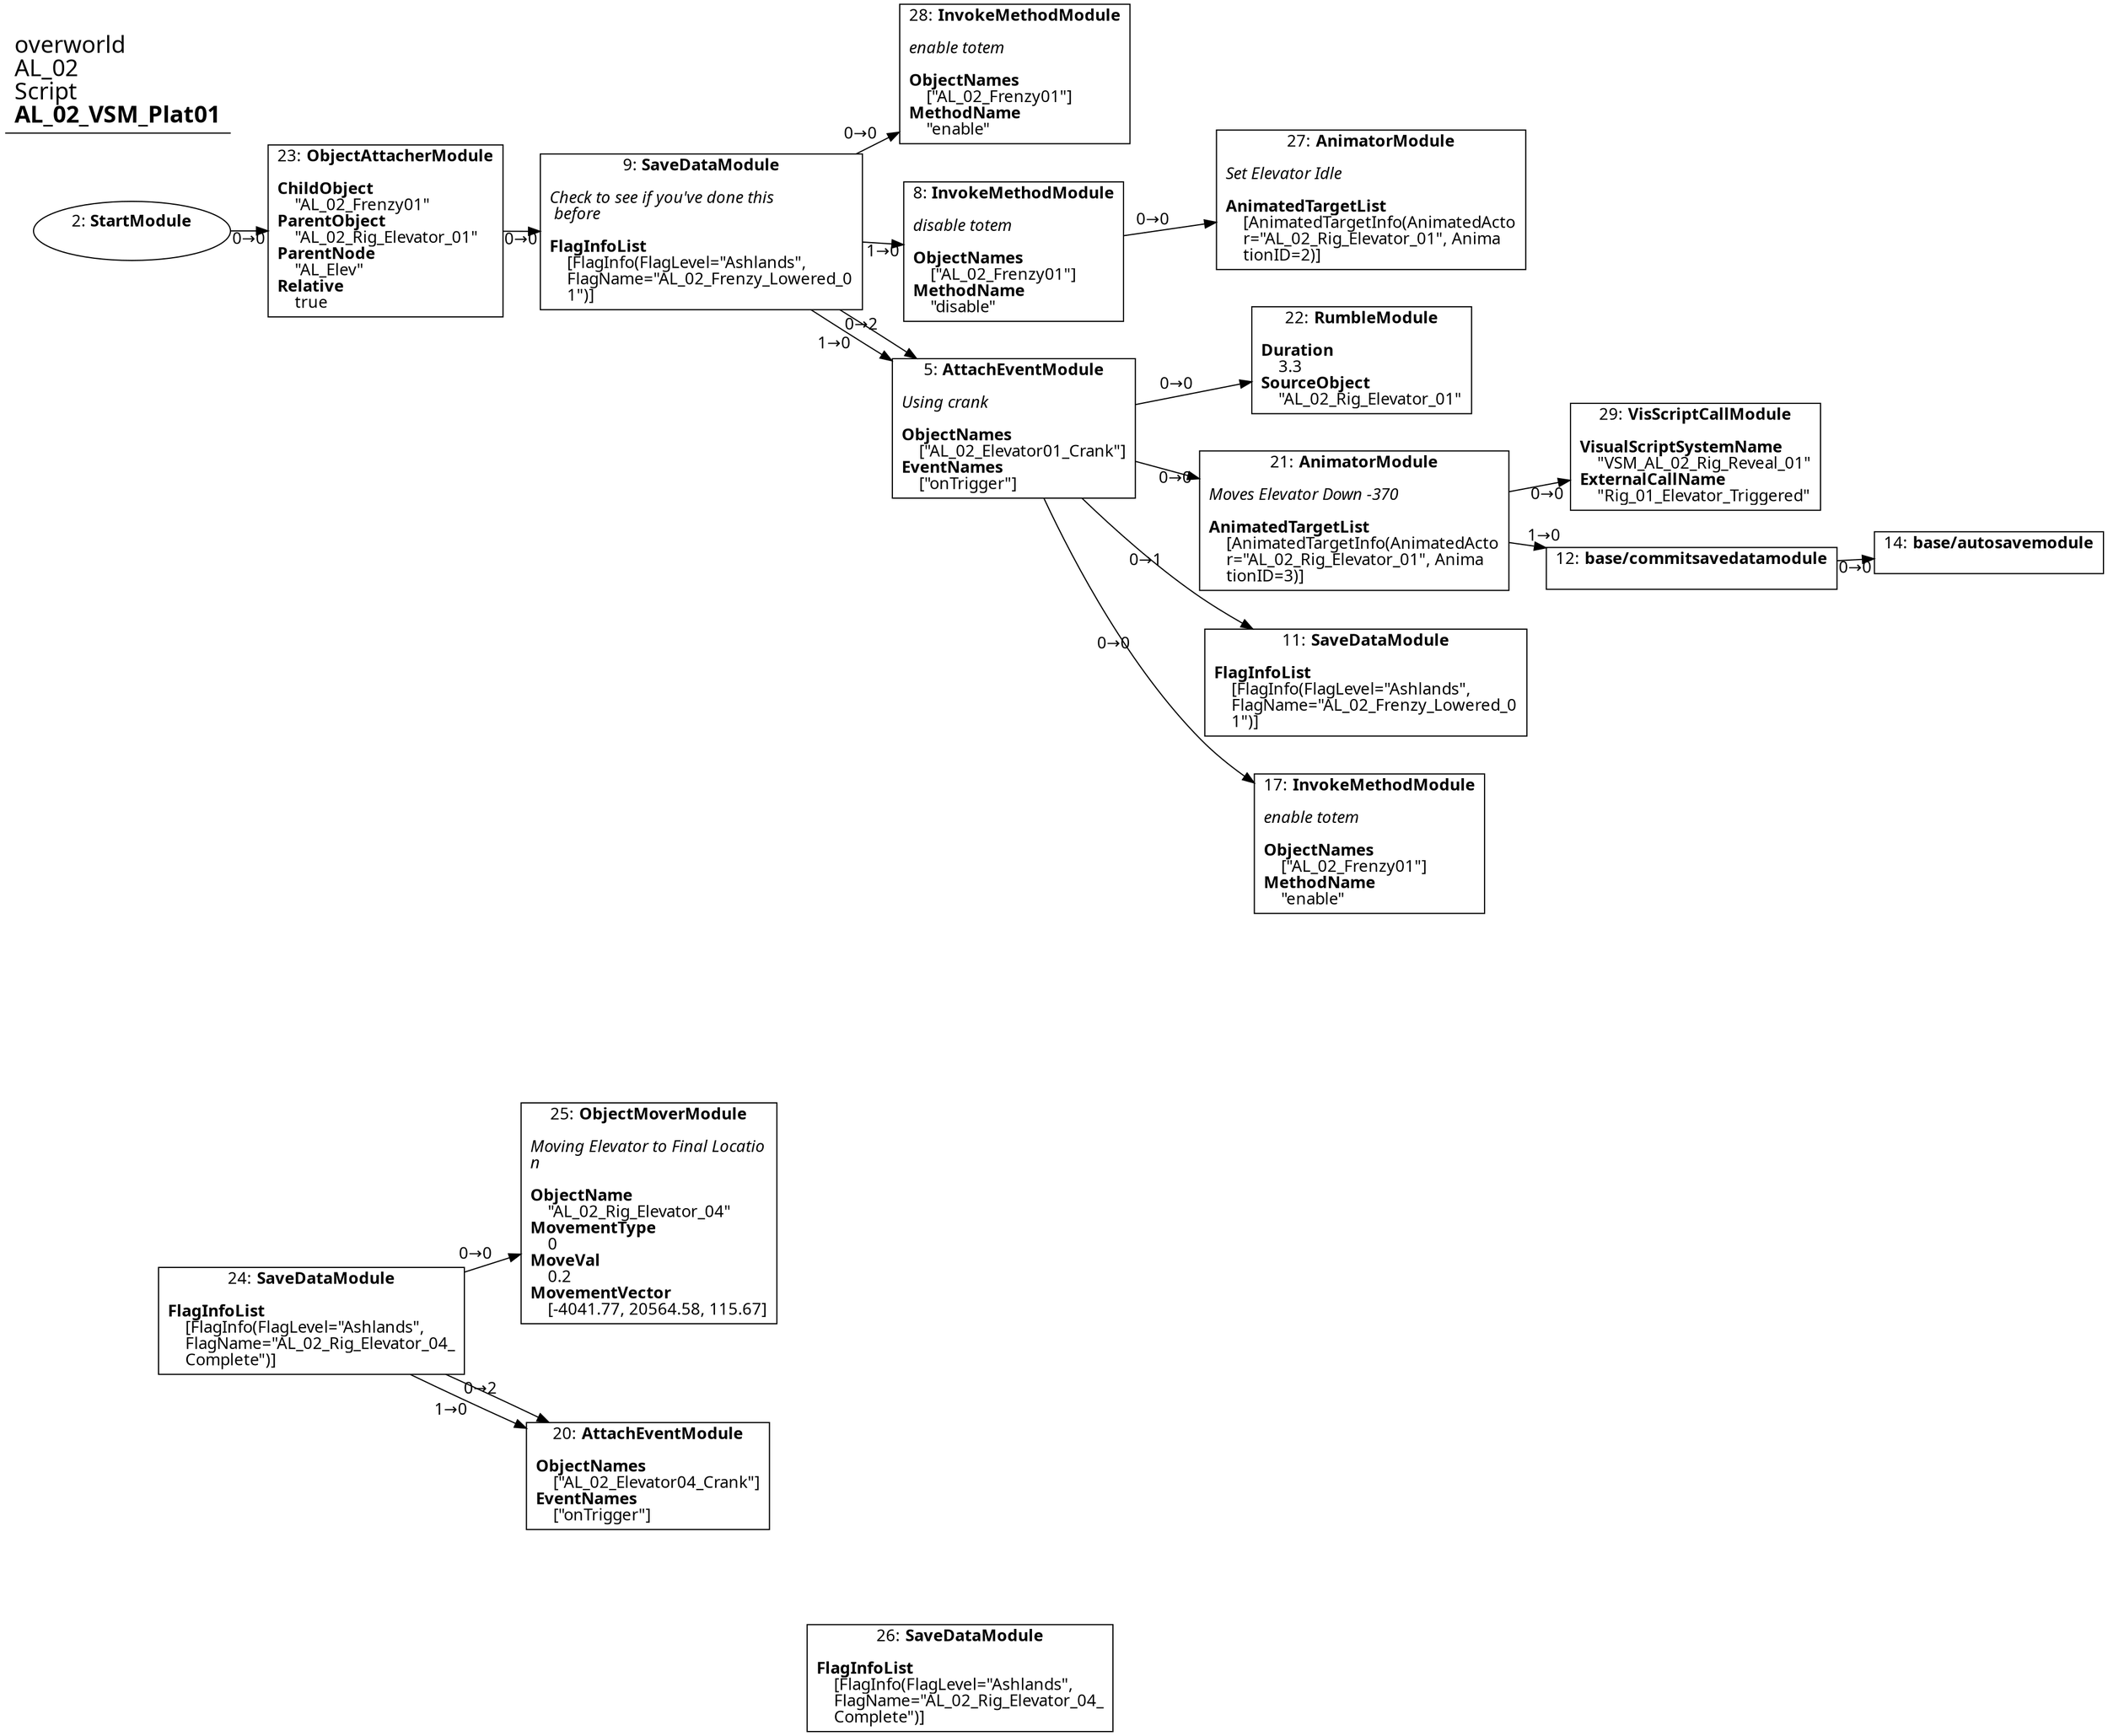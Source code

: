 digraph {
    layout = fdp;
    overlap = prism;
    sep = "+16";
    splines = spline;

    node [ shape = box ];

    graph [ fontname = "Segoe UI" ];
    node [ fontname = "Segoe UI" ];
    edge [ fontname = "Segoe UI" ];

    2 [ label = <2: <b>StartModule</b><br/><br/>> ];
    2 [ shape = oval ]
    2 [ pos = "-0.27100003,0.082!" ];
    2 -> 23 [ label = "0→0" ];

    5 [ label = <5: <b>AttachEventModule</b><br/><br/><i>Using crank<br align="left"/></i><br align="left"/><b>ObjectNames</b><br align="left"/>    [&quot;AL_02_Elevator01_Crank&quot;]<br align="left"/><b>EventNames</b><br align="left"/>    [&quot;onTrigger&quot;]<br align="left"/>> ];
    5 [ pos = "0.563,-0.101!" ];
    5 -> 11 [ label = "0→1" ];
    5 -> 17 [ label = "0→0" ];
    5 -> 21 [ label = "0→0" ];
    5 -> 22 [ label = "0→0" ];

    8 [ label = <8: <b>InvokeMethodModule</b><br/><br/><i>disable totem<br align="left"/></i><br align="left"/><b>ObjectNames</b><br align="left"/>    [&quot;AL_02_Frenzy01&quot;]<br align="left"/><b>MethodName</b><br align="left"/>    &quot;disable&quot;<br align="left"/>> ];
    8 [ pos = "0.56200004,0.059000004!" ];
    8 -> 27 [ label = "0→0" ];

    9 [ label = <9: <b>SaveDataModule</b><br/><br/><i>Check to see if you've done this<br align="left"/> before<br align="left"/></i><br align="left"/><b>FlagInfoList</b><br align="left"/>    [FlagInfo(FlagLevel=&quot;Ashlands&quot;, <br align="left"/>    FlagName=&quot;AL_02_Frenzy_Lowered_0<br align="left"/>    1&quot;)]<br align="left"/>> ];
    9 [ pos = "0.21700001,0.082!" ];
    9 -> 5 [ label = "0→2" ];
    9 -> 5 [ label = "1→0" ];
    9 -> 28 [ label = "0→0" ];
    9 -> 8 [ label = "1→0" ];

    11 [ label = <11: <b>SaveDataModule</b><br/><br/><b>FlagInfoList</b><br align="left"/>    [FlagInfo(FlagLevel=&quot;Ashlands&quot;, <br align="left"/>    FlagName=&quot;AL_02_Frenzy_Lowered_0<br align="left"/>    1&quot;)]<br align="left"/>> ];
    11 [ pos = "0.94000006,-0.328!" ];

    12 [ label = <12: <b>base/commitsavedatamodule</b><br/><br/>> ];
    12 [ pos = "1.1910001,-0.22700001!" ];
    12 -> 14 [ label = "0→0" ];

    14 [ label = <14: <b>base/autosavemodule</b><br/><br/>> ];
    14 [ pos = "1.46,-0.22700001!" ];

    17 [ label = <17: <b>InvokeMethodModule</b><br/><br/><i>enable totem<br align="left"/></i><br align="left"/><b>ObjectNames</b><br align="left"/>    [&quot;AL_02_Frenzy01&quot;]<br align="left"/><b>MethodName</b><br align="left"/>    &quot;enable&quot;<br align="left"/>> ];
    17 [ pos = "0.94000006,-0.47300002!" ];

    20 [ label = <20: <b>AttachEventModule</b><br/><br/><b>ObjectNames</b><br align="left"/>    [&quot;AL_02_Elevator04_Crank&quot;]<br align="left"/><b>EventNames</b><br align="left"/>    [&quot;onTrigger&quot;]<br align="left"/>> ];
    20 [ pos = "0.20600002,-1.133!" ];

    21 [ label = <21: <b>AnimatorModule</b><br/><br/><i>Moves Elevator Down -370<br align="left"/></i><br align="left"/><b>AnimatedTargetList</b><br align="left"/>    [AnimatedTargetInfo(AnimatedActo<br align="left"/>    r=&quot;AL_02_Rig_Elevator_01&quot;, Anima<br align="left"/>    tionID=3)]<br align="left"/>> ];
    21 [ pos = "0.938,-0.20400001!" ];
    21 -> 12 [ label = "1→0" ];
    21 -> 29 [ label = "0→0" ];

    22 [ label = <22: <b>RumbleModule</b><br/><br/><b>Duration</b><br align="left"/>    3.3<br align="left"/><b>SourceObject</b><br align="left"/>    &quot;AL_02_Rig_Elevator_01&quot;<br align="left"/>> ];
    22 [ pos = "0.93700004,-0.101!" ];

    23 [ label = <23: <b>ObjectAttacherModule</b><br/><br/><b>ChildObject</b><br align="left"/>    &quot;AL_02_Frenzy01&quot;<br align="left"/><b>ParentObject</b><br align="left"/>    &quot;AL_02_Rig_Elevator_01&quot;<br align="left"/><b>ParentNode</b><br align="left"/>    &quot;AL_Elev&quot;<br align="left"/><b>Relative</b><br align="left"/>    true<br align="left"/>> ];
    23 [ pos = "-0.040000003,0.082!" ];
    23 -> 9 [ label = "0→0" ];

    24 [ label = <24: <b>SaveDataModule</b><br/><br/><b>FlagInfoList</b><br align="left"/>    [FlagInfo(FlagLevel=&quot;Ashlands&quot;, <br align="left"/>    FlagName=&quot;AL_02_Rig_Elevator_04_<br align="left"/>    Complete&quot;)]<br align="left"/>> ];
    24 [ pos = "-0.12100001,-0.98200005!" ];
    24 -> 20 [ label = "0→2" ];
    24 -> 25 [ label = "0→0" ];
    24 -> 20 [ label = "1→0" ];

    25 [ label = <25: <b>ObjectMoverModule</b><br/><br/><i>Moving Elevator to Final Locatio<br align="left"/>n<br align="left"/></i><br align="left"/><b>ObjectName</b><br align="left"/>    &quot;AL_02_Rig_Elevator_04&quot;<br align="left"/><b>MovementType</b><br align="left"/>    0<br align="left"/><b>MoveVal</b><br align="left"/>    0.2<br align="left"/><b>MovementVector</b><br align="left"/>    [-4041.77, 20564.58, 115.67]<br align="left"/>> ];
    25 [ pos = "0.208,-0.87500006!" ];

    26 [ label = <26: <b>SaveDataModule</b><br/><br/><b>FlagInfoList</b><br align="left"/>    [FlagInfo(FlagLevel=&quot;Ashlands&quot;, <br align="left"/>    FlagName=&quot;AL_02_Rig_Elevator_04_<br align="left"/>    Complete&quot;)]<br align="left"/>> ];
    26 [ pos = "0.51100004,-1.327!" ];

    27 [ label = <27: <b>AnimatorModule</b><br/><br/><i>Set Elevator Idle<br align="left"/></i><br align="left"/><b>AnimatedTargetList</b><br align="left"/>    [AnimatedTargetInfo(AnimatedActo<br align="left"/>    r=&quot;AL_02_Rig_Elevator_01&quot;, Anima<br align="left"/>    tionID=2)]<br align="left"/>> ];
    27 [ pos = "0.93700004,0.059000004!" ];

    28 [ label = <28: <b>InvokeMethodModule</b><br/><br/><i>enable totem<br align="left"/></i><br align="left"/><b>ObjectNames</b><br align="left"/>    [&quot;AL_02_Frenzy01&quot;]<br align="left"/><b>MethodName</b><br align="left"/>    &quot;enable&quot;<br align="left"/>> ];
    28 [ pos = "0.559,0.21200001!" ];

    29 [ label = <29: <b>VisScriptCallModule</b><br/><br/><b>VisualScriptSystemName</b><br align="left"/>    &quot;VSM_AL_02_Rig_Reveal_01&quot;<br align="left"/><b>ExternalCallName</b><br align="left"/>    &quot;Rig_01_Elevator_Triggered&quot;<br align="left"/>> ];
    29 [ pos = "1.194,-0.17!" ];

    title [ pos = "-0.272,0.21300001!" ];
    title [ shape = underline ];
    title [ label = <<font point-size="20">overworld<br align="left"/>AL_02<br align="left"/>Script<br align="left"/><b>AL_02_VSM_Plat01</b><br align="left"/></font>> ];
}
